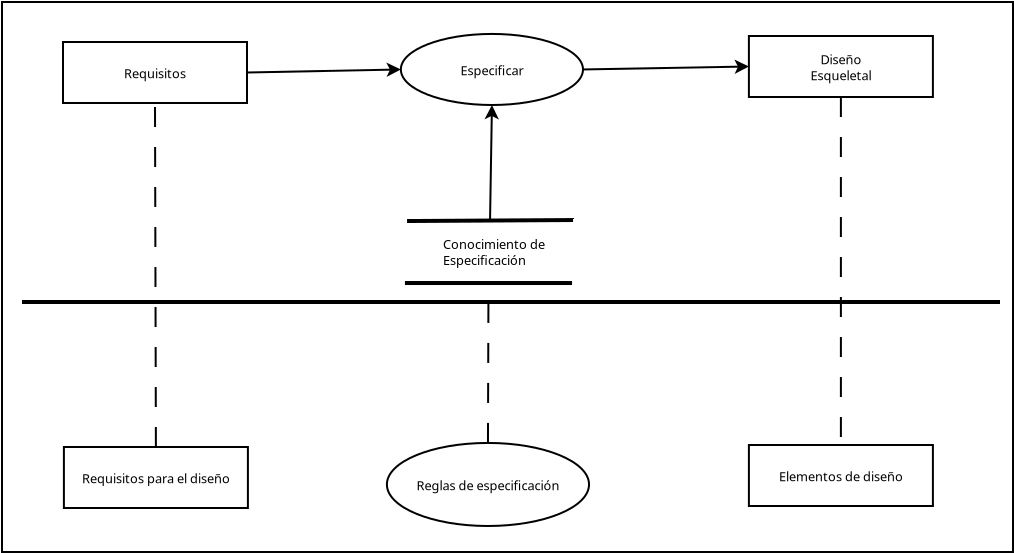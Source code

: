 <?xml version="1.0" encoding="UTF-8"?>
<dia:diagram xmlns:dia="http://www.lysator.liu.se/~alla/dia/">
  <dia:layer name="Fondo" visible="true" active="true">
    <dia:object type="Flowchart - Box" version="0" id="O0">
      <dia:attribute name="obj_pos">
        <dia:point val="14.9,4.5"/>
      </dia:attribute>
      <dia:attribute name="obj_bb">
        <dia:rectangle val="14.85,4.45;65.5,32.05"/>
      </dia:attribute>
      <dia:attribute name="elem_corner">
        <dia:point val="14.9,4.5"/>
      </dia:attribute>
      <dia:attribute name="elem_width">
        <dia:real val="50.55"/>
      </dia:attribute>
      <dia:attribute name="elem_height">
        <dia:real val="27.5"/>
      </dia:attribute>
      <dia:attribute name="show_background">
        <dia:boolean val="true"/>
      </dia:attribute>
      <dia:attribute name="padding">
        <dia:real val="0.5"/>
      </dia:attribute>
      <dia:attribute name="text">
        <dia:composite type="text">
          <dia:attribute name="string">
            <dia:string>##</dia:string>
          </dia:attribute>
          <dia:attribute name="font">
            <dia:font family="sans" style="0" name="Helvetica"/>
          </dia:attribute>
          <dia:attribute name="height">
            <dia:real val="0.8"/>
          </dia:attribute>
          <dia:attribute name="pos">
            <dia:point val="40.175,18.534"/>
          </dia:attribute>
          <dia:attribute name="color">
            <dia:color val="#000000"/>
          </dia:attribute>
          <dia:attribute name="alignment">
            <dia:enum val="1"/>
          </dia:attribute>
        </dia:composite>
      </dia:attribute>
    </dia:object>
    <dia:group>
      <dia:object type="Flowchart - Box" version="0" id="O1">
        <dia:attribute name="obj_pos">
          <dia:point val="17.95,6.5"/>
        </dia:attribute>
        <dia:attribute name="obj_bb">
          <dia:rectangle val="17.9,6.45;27.2,9.6"/>
        </dia:attribute>
        <dia:attribute name="elem_corner">
          <dia:point val="17.95,6.5"/>
        </dia:attribute>
        <dia:attribute name="elem_width">
          <dia:real val="9.2"/>
        </dia:attribute>
        <dia:attribute name="elem_height">
          <dia:real val="3.05"/>
        </dia:attribute>
        <dia:attribute name="show_background">
          <dia:boolean val="true"/>
        </dia:attribute>
        <dia:attribute name="padding">
          <dia:real val="0.5"/>
        </dia:attribute>
        <dia:attribute name="text">
          <dia:composite type="text">
            <dia:attribute name="string">
              <dia:string>#Requisitos#</dia:string>
            </dia:attribute>
            <dia:attribute name="font">
              <dia:font family="sans" style="0" name="Helvetica"/>
            </dia:attribute>
            <dia:attribute name="height">
              <dia:real val="0.8"/>
            </dia:attribute>
            <dia:attribute name="pos">
              <dia:point val="22.55,8.309"/>
            </dia:attribute>
            <dia:attribute name="color">
              <dia:color val="#000000"/>
            </dia:attribute>
            <dia:attribute name="alignment">
              <dia:enum val="1"/>
            </dia:attribute>
          </dia:composite>
        </dia:attribute>
      </dia:object>
      <dia:object type="Flowchart - Ellipse" version="0" id="O2">
        <dia:attribute name="obj_pos">
          <dia:point val="34.843,6.097"/>
        </dia:attribute>
        <dia:attribute name="obj_bb">
          <dia:rectangle val="34.793,6.047;44,9.7"/>
        </dia:attribute>
        <dia:attribute name="elem_corner">
          <dia:point val="34.843,6.097"/>
        </dia:attribute>
        <dia:attribute name="elem_width">
          <dia:real val="9.107"/>
        </dia:attribute>
        <dia:attribute name="elem_height">
          <dia:real val="3.553"/>
        </dia:attribute>
        <dia:attribute name="show_background">
          <dia:boolean val="true"/>
        </dia:attribute>
        <dia:attribute name="padding">
          <dia:real val="0.354"/>
        </dia:attribute>
        <dia:attribute name="text">
          <dia:composite type="text">
            <dia:attribute name="string">
              <dia:string>#Especificar#</dia:string>
            </dia:attribute>
            <dia:attribute name="font">
              <dia:font family="sans" style="0" name="Helvetica"/>
            </dia:attribute>
            <dia:attribute name="height">
              <dia:real val="0.8"/>
            </dia:attribute>
            <dia:attribute name="pos">
              <dia:point val="39.397,8.157"/>
            </dia:attribute>
            <dia:attribute name="color">
              <dia:color val="#000000"/>
            </dia:attribute>
            <dia:attribute name="alignment">
              <dia:enum val="1"/>
            </dia:attribute>
          </dia:composite>
        </dia:attribute>
      </dia:object>
      <dia:object type="Flowchart - Box" version="0" id="O3">
        <dia:attribute name="obj_pos">
          <dia:point val="52.245,6.2"/>
        </dia:attribute>
        <dia:attribute name="obj_bb">
          <dia:rectangle val="52.195,6.15;61.495,9.3"/>
        </dia:attribute>
        <dia:attribute name="elem_corner">
          <dia:point val="52.245,6.2"/>
        </dia:attribute>
        <dia:attribute name="elem_width">
          <dia:real val="9.2"/>
        </dia:attribute>
        <dia:attribute name="elem_height">
          <dia:real val="3.05"/>
        </dia:attribute>
        <dia:attribute name="show_background">
          <dia:boolean val="true"/>
        </dia:attribute>
        <dia:attribute name="padding">
          <dia:real val="0.5"/>
        </dia:attribute>
        <dia:attribute name="text">
          <dia:composite type="text">
            <dia:attribute name="string">
              <dia:string>#Diseño
Esqueletal#</dia:string>
            </dia:attribute>
            <dia:attribute name="font">
              <dia:font family="sans" style="0" name="Helvetica"/>
            </dia:attribute>
            <dia:attribute name="height">
              <dia:real val="0.8"/>
            </dia:attribute>
            <dia:attribute name="pos">
              <dia:point val="56.845,7.609"/>
            </dia:attribute>
            <dia:attribute name="color">
              <dia:color val="#000000"/>
            </dia:attribute>
            <dia:attribute name="alignment">
              <dia:enum val="1"/>
            </dia:attribute>
          </dia:composite>
        </dia:attribute>
      </dia:object>
      <dia:object type="Standard - Line" version="0" id="O4">
        <dia:attribute name="obj_pos">
          <dia:point val="27.15,8.025"/>
        </dia:attribute>
        <dia:attribute name="obj_bb">
          <dia:rectangle val="27.099,7.524;34.955,8.247"/>
        </dia:attribute>
        <dia:attribute name="conn_endpoints">
          <dia:point val="27.15,8.025"/>
          <dia:point val="34.843,7.873"/>
        </dia:attribute>
        <dia:attribute name="numcp">
          <dia:int val="1"/>
        </dia:attribute>
        <dia:attribute name="end_arrow">
          <dia:enum val="22"/>
        </dia:attribute>
        <dia:attribute name="end_arrow_length">
          <dia:real val="0.5"/>
        </dia:attribute>
        <dia:attribute name="end_arrow_width">
          <dia:real val="0.5"/>
        </dia:attribute>
        <dia:connections>
          <dia:connection handle="0" to="O1" connection="8"/>
          <dia:connection handle="1" to="O2" connection="8"/>
        </dia:connections>
      </dia:object>
      <dia:object type="Standard - Line" version="0" id="O5">
        <dia:attribute name="obj_pos">
          <dia:point val="43.95,7.873"/>
        </dia:attribute>
        <dia:attribute name="obj_bb">
          <dia:rectangle val="43.899,7.374;52.357,8.098"/>
        </dia:attribute>
        <dia:attribute name="conn_endpoints">
          <dia:point val="43.95,7.873"/>
          <dia:point val="52.245,7.725"/>
        </dia:attribute>
        <dia:attribute name="numcp">
          <dia:int val="1"/>
        </dia:attribute>
        <dia:attribute name="end_arrow">
          <dia:enum val="22"/>
        </dia:attribute>
        <dia:attribute name="end_arrow_length">
          <dia:real val="0.5"/>
        </dia:attribute>
        <dia:attribute name="end_arrow_width">
          <dia:real val="0.5"/>
        </dia:attribute>
        <dia:connections>
          <dia:connection handle="0" to="O2" connection="0"/>
          <dia:connection handle="1" to="O3" connection="7"/>
        </dia:connections>
      </dia:object>
      <dia:object type="Flowchart - Box" version="0" id="O6">
        <dia:attribute name="obj_pos">
          <dia:point val="17.995,26.75"/>
        </dia:attribute>
        <dia:attribute name="obj_bb">
          <dia:rectangle val="17.945,26.7;27.245,29.85"/>
        </dia:attribute>
        <dia:attribute name="elem_corner">
          <dia:point val="17.995,26.75"/>
        </dia:attribute>
        <dia:attribute name="elem_width">
          <dia:real val="9.2"/>
        </dia:attribute>
        <dia:attribute name="elem_height">
          <dia:real val="3.05"/>
        </dia:attribute>
        <dia:attribute name="show_background">
          <dia:boolean val="true"/>
        </dia:attribute>
        <dia:attribute name="padding">
          <dia:real val="0.5"/>
        </dia:attribute>
        <dia:attribute name="text">
          <dia:composite type="text">
            <dia:attribute name="string">
              <dia:string>#Requisitos para el diseño#</dia:string>
            </dia:attribute>
            <dia:attribute name="font">
              <dia:font family="sans" style="0" name="Helvetica"/>
            </dia:attribute>
            <dia:attribute name="height">
              <dia:real val="0.8"/>
            </dia:attribute>
            <dia:attribute name="pos">
              <dia:point val="22.595,28.559"/>
            </dia:attribute>
            <dia:attribute name="color">
              <dia:color val="#000000"/>
            </dia:attribute>
            <dia:attribute name="alignment">
              <dia:enum val="1"/>
            </dia:attribute>
          </dia:composite>
        </dia:attribute>
      </dia:object>
      <dia:object type="Flowchart - Box" version="0" id="O7">
        <dia:attribute name="obj_pos">
          <dia:point val="52.245,26.65"/>
        </dia:attribute>
        <dia:attribute name="obj_bb">
          <dia:rectangle val="52.195,26.6;61.495,29.75"/>
        </dia:attribute>
        <dia:attribute name="elem_corner">
          <dia:point val="52.245,26.65"/>
        </dia:attribute>
        <dia:attribute name="elem_width">
          <dia:real val="9.2"/>
        </dia:attribute>
        <dia:attribute name="elem_height">
          <dia:real val="3.05"/>
        </dia:attribute>
        <dia:attribute name="show_background">
          <dia:boolean val="true"/>
        </dia:attribute>
        <dia:attribute name="padding">
          <dia:real val="0.5"/>
        </dia:attribute>
        <dia:attribute name="text">
          <dia:composite type="text">
            <dia:attribute name="string">
              <dia:string>#Elementos de diseño#</dia:string>
            </dia:attribute>
            <dia:attribute name="font">
              <dia:font family="sans" style="0" name="Helvetica"/>
            </dia:attribute>
            <dia:attribute name="height">
              <dia:real val="0.8"/>
            </dia:attribute>
            <dia:attribute name="pos">
              <dia:point val="56.845,28.459"/>
            </dia:attribute>
            <dia:attribute name="color">
              <dia:color val="#000000"/>
            </dia:attribute>
            <dia:attribute name="alignment">
              <dia:enum val="1"/>
            </dia:attribute>
          </dia:composite>
        </dia:attribute>
      </dia:object>
      <dia:object type="Standard - Line" version="0" id="O8">
        <dia:attribute name="obj_pos">
          <dia:point val="22.595,26.75"/>
        </dia:attribute>
        <dia:attribute name="obj_bb">
          <dia:rectangle val="22.5,9.5;22.645,26.8"/>
        </dia:attribute>
        <dia:attribute name="conn_endpoints">
          <dia:point val="22.595,26.75"/>
          <dia:point val="22.55,9.55"/>
        </dia:attribute>
        <dia:attribute name="numcp">
          <dia:int val="1"/>
        </dia:attribute>
        <dia:attribute name="line_style">
          <dia:enum val="1"/>
        </dia:attribute>
        <dia:connections>
          <dia:connection handle="0" to="O6" connection="2"/>
          <dia:connection handle="1" to="O1" connection="13"/>
        </dia:connections>
      </dia:object>
      <dia:object type="Standard - Line" version="0" id="O9">
        <dia:attribute name="obj_pos">
          <dia:point val="56.845,9.25"/>
        </dia:attribute>
        <dia:attribute name="obj_bb">
          <dia:rectangle val="56.795,9.2;56.895,26.7"/>
        </dia:attribute>
        <dia:attribute name="conn_endpoints">
          <dia:point val="56.845,9.25"/>
          <dia:point val="56.845,26.65"/>
        </dia:attribute>
        <dia:attribute name="numcp">
          <dia:int val="1"/>
        </dia:attribute>
        <dia:attribute name="line_style">
          <dia:enum val="1"/>
        </dia:attribute>
        <dia:connections>
          <dia:connection handle="0" to="O3" connection="13"/>
          <dia:connection handle="1" to="O7" connection="2"/>
        </dia:connections>
      </dia:object>
      <dia:object type="Standard - Line" version="0" id="O10">
        <dia:attribute name="obj_pos">
          <dia:point val="15.9,19.5"/>
        </dia:attribute>
        <dia:attribute name="obj_bb">
          <dia:rectangle val="15.8,19.4;64.9,19.6"/>
        </dia:attribute>
        <dia:attribute name="conn_endpoints">
          <dia:point val="15.9,19.5"/>
          <dia:point val="64.8,19.5"/>
        </dia:attribute>
        <dia:attribute name="numcp">
          <dia:int val="1"/>
        </dia:attribute>
        <dia:attribute name="line_width">
          <dia:real val="0.2"/>
        </dia:attribute>
      </dia:object>
      <dia:object type="Flowchart - Ellipse" version="0" id="O11">
        <dia:attribute name="obj_pos">
          <dia:point val="34.145,26.547"/>
        </dia:attribute>
        <dia:attribute name="obj_bb">
          <dia:rectangle val="34.095,26.497;44.302,30.751"/>
        </dia:attribute>
        <dia:attribute name="elem_corner">
          <dia:point val="34.145,26.547"/>
        </dia:attribute>
        <dia:attribute name="elem_width">
          <dia:real val="10.107"/>
        </dia:attribute>
        <dia:attribute name="elem_height">
          <dia:real val="4.153"/>
        </dia:attribute>
        <dia:attribute name="show_background">
          <dia:boolean val="true"/>
        </dia:attribute>
        <dia:attribute name="padding">
          <dia:real val="0.354"/>
        </dia:attribute>
        <dia:attribute name="text">
          <dia:composite type="text">
            <dia:attribute name="string">
              <dia:string>#Reglas de especificación#</dia:string>
            </dia:attribute>
            <dia:attribute name="font">
              <dia:font family="sans" style="0" name="Helvetica"/>
            </dia:attribute>
            <dia:attribute name="height">
              <dia:real val="0.8"/>
            </dia:attribute>
            <dia:attribute name="pos">
              <dia:point val="39.198,28.908"/>
            </dia:attribute>
            <dia:attribute name="color">
              <dia:color val="#000000"/>
            </dia:attribute>
            <dia:attribute name="alignment">
              <dia:enum val="1"/>
            </dia:attribute>
          </dia:composite>
        </dia:attribute>
      </dia:object>
      <dia:object type="Standard - Line" version="0" id="O12">
        <dia:attribute name="obj_pos">
          <dia:point val="35.152,15.451"/>
        </dia:attribute>
        <dia:attribute name="obj_bb">
          <dia:rectangle val="35.051,15.3;43.552,15.551"/>
        </dia:attribute>
        <dia:attribute name="conn_endpoints">
          <dia:point val="35.152,15.451"/>
          <dia:point val="43.452,15.401"/>
        </dia:attribute>
        <dia:attribute name="numcp">
          <dia:int val="1"/>
        </dia:attribute>
        <dia:attribute name="line_width">
          <dia:real val="0.2"/>
        </dia:attribute>
      </dia:object>
      <dia:object type="Standard - Line" version="0" id="O13">
        <dia:attribute name="obj_pos">
          <dia:point val="35.047,18.551"/>
        </dia:attribute>
        <dia:attribute name="obj_bb">
          <dia:rectangle val="34.947,18.451;43.502,18.651"/>
        </dia:attribute>
        <dia:attribute name="conn_endpoints">
          <dia:point val="35.047,18.551"/>
          <dia:point val="43.402,18.551"/>
        </dia:attribute>
        <dia:attribute name="numcp">
          <dia:int val="1"/>
        </dia:attribute>
        <dia:attribute name="line_width">
          <dia:real val="0.2"/>
        </dia:attribute>
      </dia:object>
      <dia:object type="Standard - Text" version="1" id="O14">
        <dia:attribute name="obj_pos">
          <dia:point val="36.952,16.851"/>
        </dia:attribute>
        <dia:attribute name="obj_bb">
          <dia:rectangle val="36.952,16.166;42.222,17.838"/>
        </dia:attribute>
        <dia:attribute name="text">
          <dia:composite type="text">
            <dia:attribute name="string">
              <dia:string>#Conocimiento de 
Especificación#</dia:string>
            </dia:attribute>
            <dia:attribute name="font">
              <dia:font family="sans" style="0" name="Helvetica"/>
            </dia:attribute>
            <dia:attribute name="height">
              <dia:real val="0.8"/>
            </dia:attribute>
            <dia:attribute name="pos">
              <dia:point val="36.952,16.851"/>
            </dia:attribute>
            <dia:attribute name="color">
              <dia:color val="#000000"/>
            </dia:attribute>
            <dia:attribute name="alignment">
              <dia:enum val="0"/>
            </dia:attribute>
          </dia:composite>
        </dia:attribute>
        <dia:attribute name="valign">
          <dia:enum val="3"/>
        </dia:attribute>
      </dia:object>
      <dia:object type="Standard - Line" version="0" id="O15">
        <dia:attribute name="obj_pos">
          <dia:point val="39.198,26.547"/>
        </dia:attribute>
        <dia:attribute name="obj_bb">
          <dia:rectangle val="39.148,18.501;39.275,26.597"/>
        </dia:attribute>
        <dia:attribute name="conn_endpoints">
          <dia:point val="39.198,26.547"/>
          <dia:point val="39.224,18.551"/>
        </dia:attribute>
        <dia:attribute name="numcp">
          <dia:int val="1"/>
        </dia:attribute>
        <dia:attribute name="line_style">
          <dia:enum val="1"/>
        </dia:attribute>
        <dia:connections>
          <dia:connection handle="0" to="O11" connection="4"/>
          <dia:connection handle="1" to="O13" connection="0"/>
        </dia:connections>
      </dia:object>
      <dia:object type="Standard - Line" version="0" id="O16">
        <dia:attribute name="obj_pos">
          <dia:point val="39.302,15.426"/>
        </dia:attribute>
        <dia:attribute name="obj_bb">
          <dia:rectangle val="39.025,9.538;39.748,15.476"/>
        </dia:attribute>
        <dia:attribute name="conn_endpoints">
          <dia:point val="39.302,15.426"/>
          <dia:point val="39.397,9.65"/>
        </dia:attribute>
        <dia:attribute name="numcp">
          <dia:int val="1"/>
        </dia:attribute>
        <dia:attribute name="end_arrow">
          <dia:enum val="22"/>
        </dia:attribute>
        <dia:attribute name="end_arrow_length">
          <dia:real val="0.5"/>
        </dia:attribute>
        <dia:attribute name="end_arrow_width">
          <dia:real val="0.5"/>
        </dia:attribute>
        <dia:connections>
          <dia:connection handle="0" to="O12" connection="0"/>
          <dia:connection handle="1" to="O2" connection="12"/>
        </dia:connections>
      </dia:object>
    </dia:group>
  </dia:layer>
</dia:diagram>
